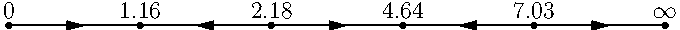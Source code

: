 size(12cm,0,IgnoreAspect);
dot("$0$",(0,0),N);
dot("$1.16$",(2,0),N);
dot("$2.18$",(4,0),N);
dot("$4.64$",(6,0),N);
dot("$7.03$",(8,0),N);
dot("$\infty$",(10,0),N);
draw((0,0)--(2,0),MidArrow);
draw((4,0)--(2,0),MidArrow);
draw((4,0)--(6,0),MidArrow);
draw((8,0)--(6,0),MidArrow);
draw((8,0)--(10,0),MidArrow);
